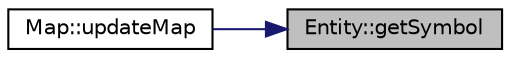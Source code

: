 digraph "Entity::getSymbol"
{
 // LATEX_PDF_SIZE
  edge [fontname="Helvetica",fontsize="10",labelfontname="Helvetica",labelfontsize="10"];
  node [fontname="Helvetica",fontsize="10",shape=record];
  rankdir="RL";
  Node1 [label="Entity::getSymbol",height=0.2,width=0.4,color="black", fillcolor="grey75", style="filled", fontcolor="black",tooltip=" "];
  Node1 -> Node2 [dir="back",color="midnightblue",fontsize="10",style="solid",fontname="Helvetica"];
  Node2 [label="Map::updateMap",height=0.2,width=0.4,color="black", fillcolor="white", style="filled",URL="$classMap.html#ac4d6c021e958df55b4c1969d2c0e6c54",tooltip="Map::updateMap."];
}
